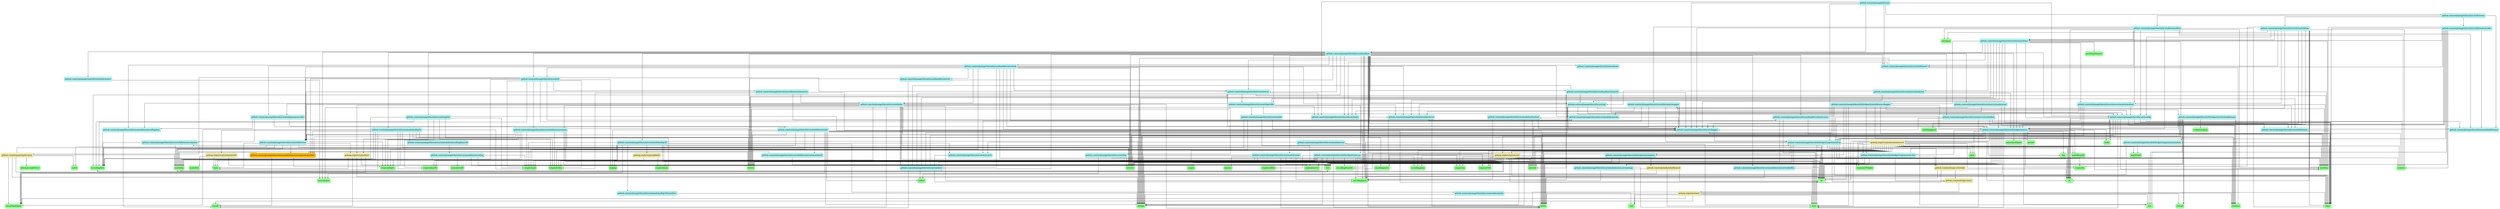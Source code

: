digraph godep {
splines=ortho
nodesep=0.4
ranksep=0.8
node [shape="box",style="rounded,filled"]
edge [arrowsize="0.5"]
"bufio" [label="bufio" color="palegreen" URL="https://godoc.org/bufio" target="_blank"];
"bytes" [label="bytes" color="palegreen" URL="https://godoc.org/bytes" target="_blank"];
"compress/gzip" [label="compress/gzip" color="palegreen" URL="https://godoc.org/compress/gzip" target="_blank"];
"context" [label="context" color="palegreen" URL="https://godoc.org/context" target="_blank"];
"crypto" [label="crypto" color="palegreen" URL="https://godoc.org/crypto" target="_blank"];
"crypto/ecdsa" [label="crypto/ecdsa" color="palegreen" URL="https://godoc.org/crypto/ecdsa" target="_blank"];
"crypto/elliptic" [label="crypto/elliptic" color="palegreen" URL="https://godoc.org/crypto/elliptic" target="_blank"];
"crypto/hmac" [label="crypto/hmac" color="palegreen" URL="https://godoc.org/crypto/hmac" target="_blank"];
"crypto/rand" [label="crypto/rand" color="palegreen" URL="https://godoc.org/crypto/rand" target="_blank"];
"crypto/rsa" [label="crypto/rsa" color="palegreen" URL="https://godoc.org/crypto/rsa" target="_blank"];
"crypto/sha256" [label="crypto/sha256" color="palegreen" URL="https://godoc.org/crypto/sha256" target="_blank"];
"crypto/sha512" [label="crypto/sha512" color="palegreen" URL="https://godoc.org/crypto/sha512" target="_blank"];
"crypto/subtle" [label="crypto/subtle" color="palegreen" URL="https://godoc.org/crypto/subtle" target="_blank"];
"crypto/tls" [label="crypto/tls" color="palegreen" URL="https://godoc.org/crypto/tls" target="_blank"];
"crypto/x509" [label="crypto/x509" color="palegreen" URL="https://godoc.org/crypto/x509" target="_blank"];
"crypto/x509/pkix" [label="crypto/x509/pkix" color="palegreen" URL="https://godoc.org/crypto/x509/pkix" target="_blank"];
"database/sql/driver" [label="database/sql/driver" color="palegreen" URL="https://godoc.org/database/sql/driver" target="_blank"];
"encoding/asn1" [label="encoding/asn1" color="palegreen" URL="https://godoc.org/encoding/asn1" target="_blank"];
"encoding/base64" [label="encoding/base64" color="palegreen" URL="https://godoc.org/encoding/base64" target="_blank"];
"encoding/binary" [label="encoding/binary" color="palegreen" URL="https://godoc.org/encoding/binary" target="_blank"];
"encoding/hex" [label="encoding/hex" color="palegreen" URL="https://godoc.org/encoding/hex" target="_blank"];
"encoding/json" [label="encoding/json" color="palegreen" URL="https://godoc.org/encoding/json" target="_blank"];
"encoding/pem" [label="encoding/pem" color="palegreen" URL="https://godoc.org/encoding/pem" target="_blank"];
"errors" [label="errors" color="palegreen" URL="https://godoc.org/errors" target="_blank"];
"fmt" [label="fmt" color="palegreen" URL="https://godoc.org/fmt" target="_blank"];
"github.com/mattn/go-colorable" [label="github.com/mattn/go-colorable" color="palegoldenrod" URL="https://godoc.org/github.com/mattn/go-colorable" target="_blank"];
"github.com/mattn/go-colorable" -> "bytes";
"github.com/mattn/go-colorable" -> "github.com/mattn/go-isatty";
"github.com/mattn/go-colorable" -> "io";
"github.com/mattn/go-colorable" -> "os";
"github.com/mattn/go-isatty" [label="github.com/mattn/go-isatty" color="palegoldenrod" URL="https://godoc.org/github.com/mattn/go-isatty" target="_blank"];
"github.com/mattn/go-isatty" -> "golang.org/x/sys/unix";
"github.com/shopspring/decimal" [label="github.com/shopspring/decimal" color="palegoldenrod" URL="https://godoc.org/github.com/shopspring/decimal" target="_blank"];
"github.com/shopspring/decimal" -> "database/sql/driver";
"github.com/shopspring/decimal" -> "encoding/binary";
"github.com/shopspring/decimal" -> "fmt";
"github.com/shopspring/decimal" -> "math";
"github.com/shopspring/decimal" -> "math/big";
"github.com/shopspring/decimal" -> "strconv";
"github.com/shopspring/decimal" -> "strings";
"github.com/valyala/bytebufferpool" [label="github.com/valyala/bytebufferpool" color="palegoldenrod" URL="https://godoc.org/github.com/valyala/bytebufferpool" target="_blank"];
"github.com/valyala/bytebufferpool" -> "io";
"github.com/valyala/bytebufferpool" -> "sort";
"github.com/valyala/bytebufferpool" -> "sync";
"github.com/valyala/bytebufferpool" -> "sync/atomic";
"github.com/zerjioang/etherniti" [label="github.com/zerjioang/etherniti" color="paleturquoise" URL="https://godoc.org/github.com/zerjioang/etherniti" target="_blank"];
"github.com/zerjioang/etherniti" -> "github.com/zerjioang/etherniti/core/config";
"github.com/zerjioang/etherniti" -> "github.com/zerjioang/etherniti/core/handlers";
"github.com/zerjioang/etherniti" -> "github.com/zerjioang/etherniti/core/listener";
"github.com/zerjioang/etherniti" -> "github.com/zerjioang/etherniti/core/logger";
"github.com/zerjioang/etherniti" -> "github.com/zerjioang/etherniti/core/util/banner";
"github.com/zerjioang/etherniti" -> "github.com/zerjioang/etherniti/shared/constants";
"github.com/zerjioang/etherniti" -> "github.com/zerjioang/etherniti/thirdparty/gommon/log";
"github.com/zerjioang/etherniti/core/api" [label="github.com/zerjioang/etherniti/core/api" color="paleturquoise" URL="https://godoc.org/github.com/zerjioang/etherniti/core/api" target="_blank"];
"github.com/zerjioang/etherniti/core/api" -> "github.com/zerjioang/etherniti/core/config";
"github.com/zerjioang/etherniti/core/api" -> "github.com/zerjioang/etherniti/core/logger";
"github.com/zerjioang/etherniti/core/api" -> "github.com/zerjioang/etherniti/core/modules/hashset";
"github.com/zerjioang/etherniti/core/api" -> "github.com/zerjioang/etherniti/core/trycatch";
"github.com/zerjioang/etherniti/core/api" -> "github.com/zerjioang/etherniti/core/util/str";
"github.com/zerjioang/etherniti/core/api" -> "github.com/zerjioang/etherniti/shared/protocol";
"github.com/zerjioang/etherniti/core/api" -> "github.com/zerjioang/etherniti/thirdparty/echo";
"github.com/zerjioang/etherniti/core/api" -> "net/http";
"github.com/zerjioang/etherniti/core/config" [label="github.com/zerjioang/etherniti/core/config" color="paleturquoise" URL="https://godoc.org/github.com/zerjioang/etherniti/core/config" target="_blank"];
"github.com/zerjioang/etherniti/core/config" -> "github.com/zerjioang/etherniti/core/eth/fastime";
"github.com/zerjioang/etherniti/core/config" -> "github.com/zerjioang/etherniti/core/logger";
"github.com/zerjioang/etherniti/core/config" -> "github.com/zerjioang/etherniti/core/util/str";
"github.com/zerjioang/etherniti/core/config" -> "github.com/zerjioang/etherniti/shared/def/listener";
"github.com/zerjioang/etherniti/core/config" -> "github.com/zerjioang/etherniti/thirdparty/gommon/log";
"github.com/zerjioang/etherniti/core/config" -> "net/http";
"github.com/zerjioang/etherniti/core/config" -> "net/http/pprof";
"github.com/zerjioang/etherniti/core/config" -> "os";
"github.com/zerjioang/etherniti/core/config" -> "runtime";
"github.com/zerjioang/etherniti/core/config" -> "strings";
"github.com/zerjioang/etherniti/core/config" -> "sync";
"github.com/zerjioang/etherniti/core/config" -> "time";
"github.com/zerjioang/etherniti/core/eth" [label="github.com/zerjioang/etherniti/core/eth" color="paleturquoise" URL="https://godoc.org/github.com/zerjioang/etherniti/core/eth" target="_blank"];
"github.com/zerjioang/etherniti/core/eth" -> "context";
"github.com/zerjioang/etherniti/core/eth" -> "crypto/ecdsa";
"github.com/zerjioang/etherniti/core/eth" -> "crypto/rand";
"github.com/zerjioang/etherniti/core/eth" -> "encoding/hex";
"github.com/zerjioang/etherniti/core/eth" -> "github.com/shopspring/decimal";
"github.com/zerjioang/etherniti/core/eth" -> "github.com/zerjioang/etherniti/core/eth/fixtures";
"github.com/zerjioang/etherniti/core/eth" -> "github.com/zerjioang/etherniti/core/eth/fixtures/crypto";
"github.com/zerjioang/etherniti/core/eth" -> "github.com/zerjioang/etherniti/core/eth/fixtures/crypto/secp256k1";
"github.com/zerjioang/etherniti/core/eth" -> "github.com/zerjioang/etherniti/core/keystore/memory";
"github.com/zerjioang/etherniti/core/eth" -> "github.com/zerjioang/etherniti/core/modules/cache";
"github.com/zerjioang/etherniti/core/eth" -> "github.com/zerjioang/etherniti/core/server";
"github.com/zerjioang/etherniti/core/eth" -> "math/big";
"github.com/zerjioang/etherniti/core/eth" -> "regexp";
"github.com/zerjioang/etherniti/core/eth/counter" [label="github.com/zerjioang/etherniti/core/eth/counter" color="paleturquoise" URL="https://godoc.org/github.com/zerjioang/etherniti/core/eth/counter" target="_blank"];
"github.com/zerjioang/etherniti/core/eth/counter" -> "sync/atomic";
"github.com/zerjioang/etherniti/core/eth/fastime" [label="github.com/zerjioang/etherniti/core/eth/fastime" color="paleturquoise" URL="https://godoc.org/github.com/zerjioang/etherniti/core/eth/fastime" target="_blank"];
"github.com/zerjioang/etherniti/core/eth/fastime" -> "time";
"github.com/zerjioang/etherniti/core/eth/fixtures" [label="github.com/zerjioang/etherniti/core/eth/fixtures" color="paleturquoise" URL="https://godoc.org/github.com/zerjioang/etherniti/core/eth/fixtures" target="_blank"];
"github.com/zerjioang/etherniti/core/eth/fixtures" -> "crypto/ecdsa";
"github.com/zerjioang/etherniti/core/eth/fixtures" -> "crypto/elliptic";
"github.com/zerjioang/etherniti/core/eth/fixtures" -> "encoding/hex";
"github.com/zerjioang/etherniti/core/eth/fixtures" -> "github.com/zerjioang/etherniti/core/eth/fixtures/crypto/secp256k1";
"github.com/zerjioang/etherniti/core/eth/fixtures" -> "golang.org/x/crypto/sha3";
"github.com/zerjioang/etherniti/core/eth/fixtures" -> "hash";
"github.com/zerjioang/etherniti/core/eth/fixtures" -> "math";
"github.com/zerjioang/etherniti/core/eth/fixtures" -> "math/big";
"github.com/zerjioang/etherniti/core/eth/fixtures" -> "strconv";
"github.com/zerjioang/etherniti/core/eth/fixtures/abi" [label="github.com/zerjioang/etherniti/core/eth/fixtures/abi" color="paleturquoise" URL="https://godoc.org/github.com/zerjioang/etherniti/core/eth/fixtures/abi" target="_blank"];
"github.com/zerjioang/etherniti/core/eth/fixtures/abi" -> "bytes";
"github.com/zerjioang/etherniti/core/eth/fixtures/abi" -> "encoding/binary";
"github.com/zerjioang/etherniti/core/eth/fixtures/abi" -> "encoding/json";
"github.com/zerjioang/etherniti/core/eth/fixtures/abi" -> "errors";
"github.com/zerjioang/etherniti/core/eth/fixtures/abi" -> "fmt";
"github.com/zerjioang/etherniti/core/eth/fixtures/abi" -> "github.com/zerjioang/etherniti/core/eth/fixtures";
"github.com/zerjioang/etherniti/core/eth/fixtures/abi" -> "github.com/zerjioang/etherniti/core/eth/fixtures/common";
"github.com/zerjioang/etherniti/core/eth/fixtures/abi" -> "github.com/zerjioang/etherniti/core/eth/fixtures/common/math";
"github.com/zerjioang/etherniti/core/eth/fixtures/abi" -> "io";
"github.com/zerjioang/etherniti/core/eth/fixtures/abi" -> "math/big";
"github.com/zerjioang/etherniti/core/eth/fixtures/abi" -> "reflect";
"github.com/zerjioang/etherniti/core/eth/fixtures/abi" -> "regexp";
"github.com/zerjioang/etherniti/core/eth/fixtures/abi" -> "strconv";
"github.com/zerjioang/etherniti/core/eth/fixtures/abi" -> "strings";
"github.com/zerjioang/etherniti/core/eth/fixtures/common" [label="github.com/zerjioang/etherniti/core/eth/fixtures/common" color="paleturquoise" URL="https://godoc.org/github.com/zerjioang/etherniti/core/eth/fixtures/common" target="_blank"];
"github.com/zerjioang/etherniti/core/eth/fixtures/common" -> "encoding/hex";
"github.com/zerjioang/etherniti/core/eth/fixtures/common" -> "math/big";
"github.com/zerjioang/etherniti/core/eth/fixtures/common/math" [label="github.com/zerjioang/etherniti/core/eth/fixtures/common/math" color="paleturquoise" URL="https://godoc.org/github.com/zerjioang/etherniti/core/eth/fixtures/common/math" target="_blank"];
"github.com/zerjioang/etherniti/core/eth/fixtures/common/math" -> "fmt";
"github.com/zerjioang/etherniti/core/eth/fixtures/common/math" -> "math/big";
"github.com/zerjioang/etherniti/core/eth/fixtures/crypto" [label="github.com/zerjioang/etherniti/core/eth/fixtures/crypto" color="paleturquoise" URL="https://godoc.org/github.com/zerjioang/etherniti/core/eth/fixtures/crypto" target="_blank"];
"github.com/zerjioang/etherniti/core/eth/fixtures/crypto" -> "crypto/ecdsa";
"github.com/zerjioang/etherniti/core/eth/fixtures/crypto" -> "crypto/elliptic";
"github.com/zerjioang/etherniti/core/eth/fixtures/crypto" -> "crypto/rand";
"github.com/zerjioang/etherniti/core/eth/fixtures/crypto" -> "encoding/hex";
"github.com/zerjioang/etherniti/core/eth/fixtures/crypto" -> "errors";
"github.com/zerjioang/etherniti/core/eth/fixtures/crypto" -> "fmt";
"github.com/zerjioang/etherniti/core/eth/fixtures/crypto" -> "github.com/zerjioang/etherniti/core/eth/fixtures";
"github.com/zerjioang/etherniti/core/eth/fixtures/crypto" -> "github.com/zerjioang/etherniti/core/eth/fixtures/crypto/secp256k1";
"github.com/zerjioang/etherniti/core/eth/fixtures/crypto" -> "golang.org/x/crypto/sha3";
"github.com/zerjioang/etherniti/core/eth/fixtures/crypto" -> "io";
"github.com/zerjioang/etherniti/core/eth/fixtures/crypto" -> "io/ioutil";
"github.com/zerjioang/etherniti/core/eth/fixtures/crypto" -> "math/big";
"github.com/zerjioang/etherniti/core/eth/fixtures/crypto" -> "os";
"github.com/zerjioang/etherniti/core/eth/fixtures/crypto/secp256k1" [label="github.com/zerjioang/etherniti/core/eth/fixtures/crypto/secp256k1" color="darkgoldenrod1" URL="https://godoc.org/github.com/zerjioang/etherniti/core/eth/fixtures/crypto/secp256k1" target="_blank"];
"github.com/zerjioang/etherniti/core/eth/fixtures/crypto/secp256k1" -> "crypto/elliptic";
"github.com/zerjioang/etherniti/core/eth/fixtures/crypto/secp256k1" -> "errors";
"github.com/zerjioang/etherniti/core/eth/fixtures/crypto/secp256k1" -> "math/big";
"github.com/zerjioang/etherniti/core/eth/fixtures/crypto/secp256k1" -> "unsafe";
"github.com/zerjioang/etherniti/core/eth/paramencoder" [label="github.com/zerjioang/etherniti/core/eth/paramencoder" color="paleturquoise" URL="https://godoc.org/github.com/zerjioang/etherniti/core/eth/paramencoder" target="_blank"];
"github.com/zerjioang/etherniti/core/eth/paramencoder" -> "github.com/zerjioang/etherniti/core/eth/fixtures/abi";
"github.com/zerjioang/etherniti/core/eth/paramencoder" -> "github.com/zerjioang/etherniti/core/eth/fixtures/common";
"github.com/zerjioang/etherniti/core/eth/paramencoder" -> "github.com/zerjioang/etherniti/core/logger";
"github.com/zerjioang/etherniti/core/eth/paramencoder" -> "github.com/zerjioang/etherniti/core/modules/encoding/hex";
"github.com/zerjioang/etherniti/core/eth/profile" [label="github.com/zerjioang/etherniti/core/eth/profile" color="paleturquoise" URL="https://godoc.org/github.com/zerjioang/etherniti/core/eth/profile" target="_blank"];
"github.com/zerjioang/etherniti/core/eth/profile" -> "errors";
"github.com/zerjioang/etherniti/core/eth/profile" -> "github.com/zerjioang/etherniti/core/config";
"github.com/zerjioang/etherniti/core/eth/profile" -> "github.com/zerjioang/etherniti/core/eth/fastime";
"github.com/zerjioang/etherniti/core/eth/profile" -> "github.com/zerjioang/etherniti/core/util/id";
"github.com/zerjioang/etherniti/core/eth/profile" -> "github.com/zerjioang/etherniti/core/util/ip";
"github.com/zerjioang/etherniti/core/eth/profile" -> "github.com/zerjioang/etherniti/shared/constants";
"github.com/zerjioang/etherniti/core/eth/profile" -> "github.com/zerjioang/etherniti/shared/protocol";
"github.com/zerjioang/etherniti/core/eth/profile" -> "github.com/zerjioang/etherniti/thirdparty/jwt-go";
"github.com/zerjioang/etherniti/core/eth/rpc" [label="github.com/zerjioang/etherniti/core/eth/rpc" color="paleturquoise" URL="https://godoc.org/github.com/zerjioang/etherniti/core/eth/rpc" target="_blank"];
"github.com/zerjioang/etherniti/core/eth/rpc" -> "bytes";
"github.com/zerjioang/etherniti/core/eth/rpc" -> "encoding/json";
"github.com/zerjioang/etherniti/core/eth/rpc" -> "errors";
"github.com/zerjioang/etherniti/core/eth/rpc" -> "fmt";
"github.com/zerjioang/etherniti/core/eth/rpc" -> "github.com/zerjioang/etherniti/core/eth/fixtures";
"github.com/zerjioang/etherniti/core/eth/rpc" -> "github.com/zerjioang/etherniti/core/eth/fixtures/crypto";
"github.com/zerjioang/etherniti/core/eth/rpc" -> "github.com/zerjioang/etherniti/core/eth/paramencoder";
"github.com/zerjioang/etherniti/core/eth/rpc" -> "github.com/zerjioang/etherniti/core/logger";
"github.com/zerjioang/etherniti/core/eth/rpc" -> "github.com/zerjioang/etherniti/core/modules/encoding/hex";
"github.com/zerjioang/etherniti/core/eth/rpc" -> "github.com/zerjioang/etherniti/core/util/str";
"github.com/zerjioang/etherniti/core/eth/rpc" -> "github.com/zerjioang/etherniti/thirdparty/gommon/log";
"github.com/zerjioang/etherniti/core/eth/rpc" -> "golang.org/x/crypto/sha3";
"github.com/zerjioang/etherniti/core/eth/rpc" -> "io/ioutil";
"github.com/zerjioang/etherniti/core/eth/rpc" -> "math/big";
"github.com/zerjioang/etherniti/core/eth/rpc" -> "net/http";
"github.com/zerjioang/etherniti/core/eth/rpc" -> "strconv";
"github.com/zerjioang/etherniti/core/eth/rpc" -> "strings";
"github.com/zerjioang/etherniti/core/eth/rpc" -> "unsafe";
"github.com/zerjioang/etherniti/core/handlers" [label="github.com/zerjioang/etherniti/core/handlers" color="paleturquoise" URL="https://godoc.org/github.com/zerjioang/etherniti/core/handlers" target="_blank"];
"github.com/zerjioang/etherniti/core/handlers" -> "bytes";
"github.com/zerjioang/etherniti/core/handlers" -> "crypto/sha512";
"github.com/zerjioang/etherniti/core/handlers" -> "encoding/base64";
"github.com/zerjioang/etherniti/core/handlers" -> "encoding/hex";
"github.com/zerjioang/etherniti/core/handlers" -> "errors";
"github.com/zerjioang/etherniti/core/handlers" -> "github.com/zerjioang/etherniti/core/api";
"github.com/zerjioang/etherniti/core/handlers" -> "github.com/zerjioang/etherniti/core/config";
"github.com/zerjioang/etherniti/core/handlers" -> "github.com/zerjioang/etherniti/core/eth";
"github.com/zerjioang/etherniti/core/handlers" -> "github.com/zerjioang/etherniti/core/eth/counter";
"github.com/zerjioang/etherniti/core/handlers" -> "github.com/zerjioang/etherniti/core/eth/fastime";
"github.com/zerjioang/etherniti/core/handlers" -> "github.com/zerjioang/etherniti/core/eth/profile";
"github.com/zerjioang/etherniti/core/handlers" -> "github.com/zerjioang/etherniti/core/handlers/clientcache";
"github.com/zerjioang/etherniti/core/handlers" -> "github.com/zerjioang/etherniti/core/handlers/errors";
"github.com/zerjioang/etherniti/core/handlers" -> "github.com/zerjioang/etherniti/core/handlers/network";
"github.com/zerjioang/etherniti/core/handlers" -> "github.com/zerjioang/etherniti/core/handlers/security";
"github.com/zerjioang/etherniti/core/handlers" -> "github.com/zerjioang/etherniti/core/integrity";
"github.com/zerjioang/etherniti/core/handlers" -> "github.com/zerjioang/etherniti/core/logger";
"github.com/zerjioang/etherniti/core/handlers" -> "github.com/zerjioang/etherniti/core/modules/bip32";
"github.com/zerjioang/etherniti/core/handlers" -> "github.com/zerjioang/etherniti/core/modules/bip39";
"github.com/zerjioang/etherniti/core/handlers" -> "github.com/zerjioang/etherniti/core/modules/cns";
"github.com/zerjioang/etherniti/core/handlers" -> "github.com/zerjioang/etherniti/core/modules/concurrentbuffer";
"github.com/zerjioang/etherniti/core/handlers" -> "github.com/zerjioang/etherniti/core/modules/solc";
"github.com/zerjioang/etherniti/core/handlers" -> "github.com/zerjioang/etherniti/core/server";
"github.com/zerjioang/etherniti/core/handlers" -> "github.com/zerjioang/etherniti/core/server/mods/disk";
"github.com/zerjioang/etherniti/core/handlers" -> "github.com/zerjioang/etherniti/core/server/mods/mem";
"github.com/zerjioang/etherniti/core/handlers" -> "github.com/zerjioang/etherniti/core/util/banner";
"github.com/zerjioang/etherniti/core/handlers" -> "github.com/zerjioang/etherniti/core/util/str";
"github.com/zerjioang/etherniti/core/handlers" -> "github.com/zerjioang/etherniti/shared/constants";
"github.com/zerjioang/etherniti/core/handlers" -> "github.com/zerjioang/etherniti/shared/protocol";
"github.com/zerjioang/etherniti/core/handlers" -> "github.com/zerjioang/etherniti/shared/solc";
"github.com/zerjioang/etherniti/core/handlers" -> "github.com/zerjioang/etherniti/thirdparty/echo";
"github.com/zerjioang/etherniti/core/handlers" -> "net/http";
"github.com/zerjioang/etherniti/core/handlers" -> "runtime";
"github.com/zerjioang/etherniti/core/handlers" -> "strconv";
"github.com/zerjioang/etherniti/core/handlers" -> "sync";
"github.com/zerjioang/etherniti/core/handlers" -> "sync/atomic";
"github.com/zerjioang/etherniti/core/handlers" -> "time";
"github.com/zerjioang/etherniti/core/handlers/clientcache" [label="github.com/zerjioang/etherniti/core/handlers/clientcache" color="paleturquoise" URL="https://godoc.org/github.com/zerjioang/etherniti/core/handlers/clientcache" target="_blank"];
"github.com/zerjioang/etherniti/core/handlers/clientcache" -> "github.com/zerjioang/etherniti/thirdparty/echo";
"github.com/zerjioang/etherniti/core/handlers/clientcache" -> "net/http";
"github.com/zerjioang/etherniti/core/handlers/clientcache" -> "strconv";
"github.com/zerjioang/etherniti/core/handlers/clientcache" -> "sync";
"github.com/zerjioang/etherniti/core/handlers/errors" [label="github.com/zerjioang/etherniti/core/handlers/errors" color="paleturquoise" URL="https://godoc.org/github.com/zerjioang/etherniti/core/handlers/errors" target="_blank"];
"github.com/zerjioang/etherniti/core/handlers/errors" -> "errors";
"github.com/zerjioang/etherniti/core/handlers/errors" -> "github.com/zerjioang/etherniti/core/util/str";
"github.com/zerjioang/etherniti/core/handlers/network" [label="github.com/zerjioang/etherniti/core/handlers/network" color="paleturquoise" URL="https://godoc.org/github.com/zerjioang/etherniti/core/handlers/network" target="_blank"];
"github.com/zerjioang/etherniti/core/handlers/network" -> "github.com/zerjioang/etherniti/core/api";
"github.com/zerjioang/etherniti/core/handlers/network" -> "github.com/zerjioang/etherniti/core/eth";
"github.com/zerjioang/etherniti/core/handlers/network" -> "github.com/zerjioang/etherniti/core/eth/fixtures";
"github.com/zerjioang/etherniti/core/handlers/network" -> "github.com/zerjioang/etherniti/core/eth/paramencoder";
"github.com/zerjioang/etherniti/core/handlers/network" -> "github.com/zerjioang/etherniti/core/eth/rpc";
"github.com/zerjioang/etherniti/core/handlers/network" -> "github.com/zerjioang/etherniti/core/handlers/clientcache";
"github.com/zerjioang/etherniti/core/handlers/network" -> "github.com/zerjioang/etherniti/core/handlers/errors";
"github.com/zerjioang/etherniti/core/handlers/network" -> "github.com/zerjioang/etherniti/core/logger";
"github.com/zerjioang/etherniti/core/handlers/network" -> "github.com/zerjioang/etherniti/core/modules/cache";
"github.com/zerjioang/etherniti/core/handlers/network" -> "github.com/zerjioang/etherniti/core/modules/encoding/hex";
"github.com/zerjioang/etherniti/core/handlers/network" -> "github.com/zerjioang/etherniti/core/server";
"github.com/zerjioang/etherniti/core/handlers/network" -> "github.com/zerjioang/etherniti/core/util/str";
"github.com/zerjioang/etherniti/core/handlers/network" -> "github.com/zerjioang/etherniti/shared/protocol";
"github.com/zerjioang/etherniti/core/handlers/network" -> "github.com/zerjioang/etherniti/thirdparty/echo";
"github.com/zerjioang/etherniti/core/handlers/network" -> "math/big";
"github.com/zerjioang/etherniti/core/handlers/network" -> "net/http";
"github.com/zerjioang/etherniti/core/handlers/network" -> "strconv";
"github.com/zerjioang/etherniti/core/handlers/network" -> "strings";
"github.com/zerjioang/etherniti/core/handlers/security" [label="github.com/zerjioang/etherniti/core/handlers/security" color="paleturquoise" URL="https://godoc.org/github.com/zerjioang/etherniti/core/handlers/security" target="_blank"];
"github.com/zerjioang/etherniti/core/handlers/security" -> "encoding/json";
"github.com/zerjioang/etherniti/core/handlers/security" -> "github.com/zerjioang/etherniti/core/api";
"github.com/zerjioang/etherniti/core/handlers/security" -> "github.com/zerjioang/etherniti/core/config";
"github.com/zerjioang/etherniti/core/handlers/security" -> "github.com/zerjioang/etherniti/core/logger";
"github.com/zerjioang/etherniti/core/handlers/security" -> "github.com/zerjioang/etherniti/core/util/str";
"github.com/zerjioang/etherniti/core/handlers/security" -> "io/ioutil";
"github.com/zerjioang/etherniti/core/integrity" [label="github.com/zerjioang/etherniti/core/integrity" color="paleturquoise" URL="https://godoc.org/github.com/zerjioang/etherniti/core/integrity" target="_blank"];
"github.com/zerjioang/etherniti/core/integrity" -> "crypto/ecdsa";
"github.com/zerjioang/etherniti/core/integrity" -> "crypto/elliptic";
"github.com/zerjioang/etherniti/core/integrity" -> "crypto/rand";
"github.com/zerjioang/etherniti/core/integrity" -> "crypto/sha256";
"github.com/zerjioang/etherniti/core/integrity" -> "encoding/asn1";
"github.com/zerjioang/etherniti/core/integrity" -> "encoding/hex";
"github.com/zerjioang/etherniti/core/integrity" -> "github.com/zerjioang/etherniti/core/logger";
"github.com/zerjioang/etherniti/core/integrity" -> "math/big";
"github.com/zerjioang/etherniti/core/keystore/memory" [label="github.com/zerjioang/etherniti/core/keystore/memory" color="paleturquoise" URL="https://godoc.org/github.com/zerjioang/etherniti/core/keystore/memory" target="_blank"];
"github.com/zerjioang/etherniti/core/keystore/memory" -> "crypto/ecdsa";
"github.com/zerjioang/etherniti/core/keystore/memory" -> "github.com/zerjioang/etherniti/core/eth/fixtures";
"github.com/zerjioang/etherniti/core/keystore/memory" -> "github.com/zerjioang/etherniti/core/eth/rpc";
"github.com/zerjioang/etherniti/core/keystore/memory" -> "github.com/zerjioang/etherniti/core/logger";
"github.com/zerjioang/etherniti/core/keystore/memory" -> "github.com/zerjioang/etherniti/core/modules/cache";
"github.com/zerjioang/etherniti/core/listener" [label="github.com/zerjioang/etherniti/core/listener" color="paleturquoise" URL="https://godoc.org/github.com/zerjioang/etherniti/core/listener" target="_blank"];
"github.com/zerjioang/etherniti/core/listener" -> "github.com/zerjioang/etherniti/core/listener/http";
"github.com/zerjioang/etherniti/core/listener" -> "github.com/zerjioang/etherniti/core/listener/https";
"github.com/zerjioang/etherniti/core/listener" -> "github.com/zerjioang/etherniti/core/listener/socket";
"github.com/zerjioang/etherniti/core/listener" -> "github.com/zerjioang/etherniti/shared/def/listener";
"github.com/zerjioang/etherniti/core/listener/base" [label="github.com/zerjioang/etherniti/core/listener/base" color="paleturquoise" URL="https://godoc.org/github.com/zerjioang/etherniti/core/listener/base" target="_blank"];
"github.com/zerjioang/etherniti/core/listener/base" -> "errors";
"github.com/zerjioang/etherniti/core/listener/base" -> "github.com/zerjioang/etherniti/core/api";
"github.com/zerjioang/etherniti/core/listener/base" -> "github.com/zerjioang/etherniti/core/config";
"github.com/zerjioang/etherniti/core/listener/base" -> "github.com/zerjioang/etherniti/core/handlers";
"github.com/zerjioang/etherniti/core/listener/base" -> "github.com/zerjioang/etherniti/core/logger";
"github.com/zerjioang/etherniti/core/listener/base" -> "github.com/zerjioang/etherniti/core/server";
"github.com/zerjioang/etherniti/core/listener/base" -> "github.com/zerjioang/etherniti/core/server/mods/ratelimit";
"github.com/zerjioang/etherniti/core/listener/base" -> "github.com/zerjioang/etherniti/core/server/mods/tor";
"github.com/zerjioang/etherniti/core/listener/base" -> "github.com/zerjioang/etherniti/core/util/str";
"github.com/zerjioang/etherniti/core/listener/base" -> "github.com/zerjioang/etherniti/shared/constants";
"github.com/zerjioang/etherniti/core/listener/base" -> "github.com/zerjioang/etherniti/thirdparty/echo";
"github.com/zerjioang/etherniti/core/listener/base" -> "github.com/zerjioang/etherniti/thirdparty/echo/middleware";
"github.com/zerjioang/etherniti/core/listener/base" -> "github.com/zerjioang/etherniti/thirdparty/middleware/logger";
"github.com/zerjioang/etherniti/core/listener/base" -> "net/http";
"github.com/zerjioang/etherniti/core/listener/base" -> "net/http/httptest";
"github.com/zerjioang/etherniti/core/listener/base" -> "strings";
"github.com/zerjioang/etherniti/core/listener/http" [label="github.com/zerjioang/etherniti/core/listener/http" color="paleturquoise" URL="https://godoc.org/github.com/zerjioang/etherniti/core/listener/http" target="_blank"];
"github.com/zerjioang/etherniti/core/listener/http" -> "context";
"github.com/zerjioang/etherniti/core/listener/http" -> "github.com/zerjioang/etherniti/core/config";
"github.com/zerjioang/etherniti/core/listener/http" -> "github.com/zerjioang/etherniti/core/listener/base";
"github.com/zerjioang/etherniti/core/listener/http" -> "github.com/zerjioang/etherniti/core/listener/swagger";
"github.com/zerjioang/etherniti/core/listener/http" -> "github.com/zerjioang/etherniti/core/logger";
"github.com/zerjioang/etherniti/core/listener/http" -> "github.com/zerjioang/etherniti/core/server/mods/ratelimit";
"github.com/zerjioang/etherniti/core/listener/http" -> "github.com/zerjioang/etherniti/core/util/banner";
"github.com/zerjioang/etherniti/core/listener/http" -> "github.com/zerjioang/etherniti/shared/def/listener";
"github.com/zerjioang/etherniti/core/listener/http" -> "github.com/zerjioang/etherniti/thirdparty/echo";
"github.com/zerjioang/etherniti/core/listener/http" -> "net/http";
"github.com/zerjioang/etherniti/core/listener/http" -> "os";
"github.com/zerjioang/etherniti/core/listener/http" -> "os/signal";
"github.com/zerjioang/etherniti/core/listener/http" -> "time";
"github.com/zerjioang/etherniti/core/listener/https" [label="github.com/zerjioang/etherniti/core/listener/https" color="paleturquoise" URL="https://godoc.org/github.com/zerjioang/etherniti/core/listener/https" target="_blank"];
"github.com/zerjioang/etherniti/core/listener/https" -> "context";
"github.com/zerjioang/etherniti/core/listener/https" -> "crypto/tls";
"github.com/zerjioang/etherniti/core/listener/https" -> "github.com/zerjioang/etherniti/core/config";
"github.com/zerjioang/etherniti/core/listener/https" -> "github.com/zerjioang/etherniti/core/listener/base";
"github.com/zerjioang/etherniti/core/listener/https" -> "github.com/zerjioang/etherniti/core/listener/swagger";
"github.com/zerjioang/etherniti/core/listener/https" -> "github.com/zerjioang/etherniti/core/logger";
"github.com/zerjioang/etherniti/core/listener/https" -> "github.com/zerjioang/etherniti/core/server/mods/ratelimit";
"github.com/zerjioang/etherniti/core/listener/https" -> "github.com/zerjioang/etherniti/core/util/banner";
"github.com/zerjioang/etherniti/core/listener/https" -> "github.com/zerjioang/etherniti/shared/def/listener";
"github.com/zerjioang/etherniti/core/listener/https" -> "github.com/zerjioang/etherniti/thirdparty/echo";
"github.com/zerjioang/etherniti/core/listener/https" -> "github.com/zerjioang/etherniti/thirdparty/gommon/log";
"github.com/zerjioang/etherniti/core/listener/https" -> "net/http";
"github.com/zerjioang/etherniti/core/listener/https" -> "os";
"github.com/zerjioang/etherniti/core/listener/https" -> "os/signal";
"github.com/zerjioang/etherniti/core/listener/https" -> "time";
"github.com/zerjioang/etherniti/core/listener/socket" [label="github.com/zerjioang/etherniti/core/listener/socket" color="paleturquoise" URL="https://godoc.org/github.com/zerjioang/etherniti/core/listener/socket" target="_blank"];
"github.com/zerjioang/etherniti/core/listener/socket" -> "context";
"github.com/zerjioang/etherniti/core/listener/socket" -> "github.com/zerjioang/etherniti/core/listener/base";
"github.com/zerjioang/etherniti/core/listener/socket" -> "github.com/zerjioang/etherniti/core/logger";
"github.com/zerjioang/etherniti/core/listener/socket" -> "github.com/zerjioang/etherniti/core/util/banner";
"github.com/zerjioang/etherniti/core/listener/socket" -> "github.com/zerjioang/etherniti/shared/def/listener";
"github.com/zerjioang/etherniti/core/listener/socket" -> "github.com/zerjioang/etherniti/thirdparty/echo";
"github.com/zerjioang/etherniti/core/listener/socket" -> "github.com/zerjioang/etherniti/thirdparty/gommon/log";
"github.com/zerjioang/etherniti/core/listener/socket" -> "io";
"github.com/zerjioang/etherniti/core/listener/socket" -> "net";
"github.com/zerjioang/etherniti/core/listener/socket" -> "net/http";
"github.com/zerjioang/etherniti/core/listener/socket" -> "syscall";
"github.com/zerjioang/etherniti/core/listener/socket" -> "time";
"github.com/zerjioang/etherniti/core/listener/swagger" [label="github.com/zerjioang/etherniti/core/listener/swagger" color="paleturquoise" URL="https://godoc.org/github.com/zerjioang/etherniti/core/listener/swagger" target="_blank"];
"github.com/zerjioang/etherniti/core/listener/swagger" -> "github.com/zerjioang/etherniti/core/config";
"github.com/zerjioang/etherniti/core/listener/swagger" -> "github.com/zerjioang/etherniti/core/logger";
"github.com/zerjioang/etherniti/core/listener/swagger" -> "github.com/zerjioang/etherniti/shared/constants";
"github.com/zerjioang/etherniti/core/listener/swagger" -> "github.com/zerjioang/etherniti/thirdparty/gommon/log";
"github.com/zerjioang/etherniti/core/listener/swagger" -> "io/ioutil";
"github.com/zerjioang/etherniti/core/listener/swagger" -> "os";
"github.com/zerjioang/etherniti/core/listener/swagger" -> "strings";
"github.com/zerjioang/etherniti/core/logger" [label="github.com/zerjioang/etherniti/core/logger" color="paleturquoise" URL="https://godoc.org/github.com/zerjioang/etherniti/core/logger" target="_blank"];
"github.com/zerjioang/etherniti/core/logger" -> "github.com/zerjioang/etherniti/thirdparty/gommon/log";
"github.com/zerjioang/etherniti/core/modules/bip32" [label="github.com/zerjioang/etherniti/core/modules/bip32" color="paleturquoise" URL="https://godoc.org/github.com/zerjioang/etherniti/core/modules/bip32" target="_blank"];
"github.com/zerjioang/etherniti/core/modules/bip32" -> "bytes";
"github.com/zerjioang/etherniti/core/modules/bip32" -> "crypto/hmac";
"github.com/zerjioang/etherniti/core/modules/bip32" -> "crypto/rand";
"github.com/zerjioang/etherniti/core/modules/bip32" -> "crypto/sha256";
"github.com/zerjioang/etherniti/core/modules/bip32" -> "crypto/sha512";
"github.com/zerjioang/etherniti/core/modules/bip32" -> "encoding/binary";
"github.com/zerjioang/etherniti/core/modules/bip32" -> "encoding/hex";
"github.com/zerjioang/etherniti/core/modules/bip32" -> "errors";
"github.com/zerjioang/etherniti/core/modules/bip32" -> "github.com/zerjioang/etherniti/core/eth/fixtures/crypto/secp256k1";
"github.com/zerjioang/etherniti/core/modules/bip32" -> "github.com/zerjioang/etherniti/core/modules/encoding/base58";
"github.com/zerjioang/etherniti/core/modules/bip32" -> "golang.org/x/crypto/ripemd160";
"github.com/zerjioang/etherniti/core/modules/bip32" -> "hash";
"github.com/zerjioang/etherniti/core/modules/bip32" -> "io";
"github.com/zerjioang/etherniti/core/modules/bip32" -> "math/big";
"github.com/zerjioang/etherniti/core/modules/bip39" [label="github.com/zerjioang/etherniti/core/modules/bip39" color="paleturquoise" URL="https://godoc.org/github.com/zerjioang/etherniti/core/modules/bip39" target="_blank"];
"github.com/zerjioang/etherniti/core/modules/bip39" -> "crypto/rand";
"github.com/zerjioang/etherniti/core/modules/bip39" -> "crypto/sha256";
"github.com/zerjioang/etherniti/core/modules/bip39" -> "crypto/sha512";
"github.com/zerjioang/etherniti/core/modules/bip39" -> "encoding/binary";
"github.com/zerjioang/etherniti/core/modules/bip39" -> "github.com/zerjioang/etherniti/core/modules/bip39/wordlists";
"github.com/zerjioang/etherniti/core/modules/bip39" -> "github.com/zerjioang/etherniti/core/modules/radix";
"github.com/zerjioang/etherniti/core/modules/bip39" -> "github.com/zerjioang/etherniti/core/trycatch";
"github.com/zerjioang/etherniti/core/modules/bip39" -> "golang.org/x/crypto/pbkdf2";
"github.com/zerjioang/etherniti/core/modules/bip39" -> "hash";
"github.com/zerjioang/etherniti/core/modules/bip39" -> "io";
"github.com/zerjioang/etherniti/core/modules/bip39" -> "math/big";
"github.com/zerjioang/etherniti/core/modules/bip39" -> "strings";
"github.com/zerjioang/etherniti/core/modules/bip39" -> "sync";
"github.com/zerjioang/etherniti/core/modules/bip39/wordlists" [label="github.com/zerjioang/etherniti/core/modules/bip39/wordlists" color="paleturquoise" URL="https://godoc.org/github.com/zerjioang/etherniti/core/modules/bip39/wordlists" target="_blank"];
"github.com/zerjioang/etherniti/core/modules/bip39/wordlists" -> "strings";
"github.com/zerjioang/etherniti/core/modules/cache" [label="github.com/zerjioang/etherniti/core/modules/cache" color="paleturquoise" URL="https://godoc.org/github.com/zerjioang/etherniti/core/modules/cache" target="_blank"];
"github.com/zerjioang/etherniti/core/modules/cache" -> "github.com/zerjioang/etherniti/core/logger";
"github.com/zerjioang/etherniti/core/modules/cns" [label="github.com/zerjioang/etherniti/core/modules/cns" color="paleturquoise" URL="https://godoc.org/github.com/zerjioang/etherniti/core/modules/cns" target="_blank"];
"github.com/zerjioang/etherniti/core/modules/cns" -> "github.com/zerjioang/etherniti/core/trycatch";
"github.com/zerjioang/etherniti/core/modules/cns" -> "sync";
"github.com/zerjioang/etherniti/core/modules/concurrentbuffer" [label="github.com/zerjioang/etherniti/core/modules/concurrentbuffer" color="paleturquoise" URL="https://godoc.org/github.com/zerjioang/etherniti/core/modules/concurrentbuffer" target="_blank"];
"github.com/zerjioang/etherniti/core/modules/concurrentbuffer" -> "bytes";
"github.com/zerjioang/etherniti/core/modules/concurrentbuffer" -> "io";
"github.com/zerjioang/etherniti/core/modules/concurrentbuffer" -> "sync";
"github.com/zerjioang/etherniti/core/modules/concurrentmap" [label="github.com/zerjioang/etherniti/core/modules/concurrentmap" color="paleturquoise" URL="https://godoc.org/github.com/zerjioang/etherniti/core/modules/concurrentmap" target="_blank"];
"github.com/zerjioang/etherniti/core/modules/concurrentmap" -> "encoding/json";
"github.com/zerjioang/etherniti/core/modules/concurrentmap" -> "sync";
"github.com/zerjioang/etherniti/core/modules/encoding" [label="github.com/zerjioang/etherniti/core/modules/encoding" color="paleturquoise" URL="https://godoc.org/github.com/zerjioang/etherniti/core/modules/encoding" target="_blank"];
"github.com/zerjioang/etherniti/core/modules/encoding" -> "crypto/rand";
"github.com/zerjioang/etherniti/core/modules/encoding" -> "errors";
"github.com/zerjioang/etherniti/core/modules/encoding" -> "math/big";
"github.com/zerjioang/etherniti/core/modules/encoding" -> "strconv";
"github.com/zerjioang/etherniti/core/modules/encoding" -> "unicode/utf8";
"github.com/zerjioang/etherniti/core/modules/encoding/base58" [label="github.com/zerjioang/etherniti/core/modules/encoding/base58" color="paleturquoise" URL="https://godoc.org/github.com/zerjioang/etherniti/core/modules/encoding/base58" target="_blank"];
"github.com/zerjioang/etherniti/core/modules/encoding/base58" -> "github.com/zerjioang/etherniti/core/modules/encoding";
"github.com/zerjioang/etherniti/core/modules/encoding/hex" [label="github.com/zerjioang/etherniti/core/modules/encoding/hex" color="paleturquoise" URL="https://godoc.org/github.com/zerjioang/etherniti/core/modules/encoding/hex" target="_blank"];
"github.com/zerjioang/etherniti/core/modules/encoding/hex" -> "encoding/hex";
"github.com/zerjioang/etherniti/core/modules/encoding/hex" -> "unsafe";
"github.com/zerjioang/etherniti/core/modules/hashset" [label="github.com/zerjioang/etherniti/core/modules/hashset" color="paleturquoise" URL="https://godoc.org/github.com/zerjioang/etherniti/core/modules/hashset" target="_blank"];
"github.com/zerjioang/etherniti/core/modules/hashset" -> "encoding/json";
"github.com/zerjioang/etherniti/core/modules/hashset" -> "github.com/zerjioang/etherniti/core/logger";
"github.com/zerjioang/etherniti/core/modules/hashset" -> "io/ioutil";
"github.com/zerjioang/etherniti/core/modules/hashset" -> "strings";
"github.com/zerjioang/etherniti/core/modules/radix" [label="github.com/zerjioang/etherniti/core/modules/radix" color="paleturquoise" URL="https://godoc.org/github.com/zerjioang/etherniti/core/modules/radix" target="_blank"];
"github.com/zerjioang/etherniti/core/modules/radix" -> "sort";
"github.com/zerjioang/etherniti/core/modules/radix" -> "strings";
"github.com/zerjioang/etherniti/core/modules/solc" [label="github.com/zerjioang/etherniti/core/modules/solc" color="paleturquoise" URL="https://godoc.org/github.com/zerjioang/etherniti/core/modules/solc" target="_blank"];
"github.com/zerjioang/etherniti/core/modules/solc" -> "bytes";
"github.com/zerjioang/etherniti/core/modules/solc" -> "encoding/json";
"github.com/zerjioang/etherniti/core/modules/solc" -> "errors";
"github.com/zerjioang/etherniti/core/modules/solc" -> "fmt";
"github.com/zerjioang/etherniti/core/modules/solc" -> "io/ioutil";
"github.com/zerjioang/etherniti/core/modules/solc" -> "os/exec";
"github.com/zerjioang/etherniti/core/modules/solc" -> "regexp";
"github.com/zerjioang/etherniti/core/modules/solc" -> "strconv";
"github.com/zerjioang/etherniti/core/modules/solc" -> "strings";
"github.com/zerjioang/etherniti/core/server" [label="github.com/zerjioang/etherniti/core/server" color="paleturquoise" URL="https://godoc.org/github.com/zerjioang/etherniti/core/server" target="_blank"];
"github.com/zerjioang/etherniti/core/server" -> "errors";
"github.com/zerjioang/etherniti/core/server" -> "github.com/zerjioang/etherniti/core/eth/profile";
"github.com/zerjioang/etherniti/core/server" -> "github.com/zerjioang/etherniti/core/eth/rpc";
"github.com/zerjioang/etherniti/core/server" -> "github.com/zerjioang/etherniti/core/util/str";
"github.com/zerjioang/etherniti/core/server" -> "github.com/zerjioang/etherniti/shared/constants";
"github.com/zerjioang/etherniti/core/server" -> "github.com/zerjioang/etherniti/thirdparty/echo";
"github.com/zerjioang/etherniti/core/server" -> "net/http";
"github.com/zerjioang/etherniti/core/server/mods/disk" [label="github.com/zerjioang/etherniti/core/server/mods/disk" color="paleturquoise" URL="https://godoc.org/github.com/zerjioang/etherniti/core/server/mods/disk" target="_blank"];
"github.com/zerjioang/etherniti/core/server/mods/disk" -> "github.com/zerjioang/etherniti/core/logger";
"github.com/zerjioang/etherniti/core/server/mods/disk" -> "github.com/zerjioang/etherniti/thirdparty/gommon/log";
"github.com/zerjioang/etherniti/core/server/mods/disk" -> "sync";
"github.com/zerjioang/etherniti/core/server/mods/disk" -> "syscall";
"github.com/zerjioang/etherniti/core/server/mods/disk" -> "time";
"github.com/zerjioang/etherniti/core/server/mods/mem" [label="github.com/zerjioang/etherniti/core/server/mods/mem" color="paleturquoise" URL="https://godoc.org/github.com/zerjioang/etherniti/core/server/mods/mem" target="_blank"];
"github.com/zerjioang/etherniti/core/server/mods/mem" -> "github.com/zerjioang/etherniti/shared/protocol";
"github.com/zerjioang/etherniti/core/server/mods/mem" -> "runtime";
"github.com/zerjioang/etherniti/core/server/mods/mem" -> "sync/atomic";
"github.com/zerjioang/etherniti/core/server/mods/mem" -> "time";
"github.com/zerjioang/etherniti/core/server/mods/ratelimit" [label="github.com/zerjioang/etherniti/core/server/mods/ratelimit" color="paleturquoise" URL="https://godoc.org/github.com/zerjioang/etherniti/core/server/mods/ratelimit" target="_blank"];
"github.com/zerjioang/etherniti/core/server/mods/ratelimit" -> "github.com/zerjioang/etherniti/core/config";
"github.com/zerjioang/etherniti/core/server/mods/ratelimit" -> "github.com/zerjioang/etherniti/core/eth/fastime";
"github.com/zerjioang/etherniti/core/server/mods/ratelimit" -> "github.com/zerjioang/etherniti/core/modules/cache";
"github.com/zerjioang/etherniti/core/server/mods/ratelimit" -> "github.com/zerjioang/etherniti/shared/protocol";
"github.com/zerjioang/etherniti/core/server/mods/ratelimit" -> "github.com/zerjioang/etherniti/thirdparty/echo";
"github.com/zerjioang/etherniti/core/server/mods/ratelimit" -> "net/http";
"github.com/zerjioang/etherniti/core/server/mods/ratelimit" -> "strconv";
"github.com/zerjioang/etherniti/core/server/mods/tor" [label="github.com/zerjioang/etherniti/core/server/mods/tor" color="paleturquoise" URL="https://godoc.org/github.com/zerjioang/etherniti/core/server/mods/tor" target="_blank"];
"github.com/zerjioang/etherniti/core/server/mods/tor" -> "github.com/zerjioang/etherniti/core/api";
"github.com/zerjioang/etherniti/core/server/mods/tor" -> "github.com/zerjioang/etherniti/shared/protocol";
"github.com/zerjioang/etherniti/core/server/mods/tor" -> "github.com/zerjioang/etherniti/thirdparty/echo";
"github.com/zerjioang/etherniti/core/server/mods/tor" -> "net/http";
"github.com/zerjioang/etherniti/core/trycatch" [label="github.com/zerjioang/etherniti/core/trycatch" color="paleturquoise" URL="https://godoc.org/github.com/zerjioang/etherniti/core/trycatch" target="_blank"];
"github.com/zerjioang/etherniti/core/trycatch" -> "github.com/zerjioang/etherniti/core/util/str";
"github.com/zerjioang/etherniti/core/util/banner" [label="github.com/zerjioang/etherniti/core/util/banner" color="paleturquoise" URL="https://godoc.org/github.com/zerjioang/etherniti/core/util/banner" target="_blank"];
"github.com/zerjioang/etherniti/core/util/banner" -> "github.com/zerjioang/etherniti/shared/constants";
"github.com/zerjioang/etherniti/core/util/banner" -> "runtime";
"github.com/zerjioang/etherniti/core/util/banner" -> "strings";
"github.com/zerjioang/etherniti/core/util/id" [label="github.com/zerjioang/etherniti/core/util/id" color="paleturquoise" URL="https://godoc.org/github.com/zerjioang/etherniti/core/util/id" target="_blank"];
"github.com/zerjioang/etherniti/core/util/id" -> "crypto/rand";
"github.com/zerjioang/etherniti/core/util/id" -> "encoding/hex";
"github.com/zerjioang/etherniti/core/util/id" -> "github.com/zerjioang/etherniti/core/logger";
"github.com/zerjioang/etherniti/core/util/id" -> "io";
"github.com/zerjioang/etherniti/core/util/ip" [label="github.com/zerjioang/etherniti/core/util/ip" color="paleturquoise" URL="https://godoc.org/github.com/zerjioang/etherniti/core/util/ip" target="_blank"];
"github.com/zerjioang/etherniti/core/util/ip" -> "encoding/binary";
"github.com/zerjioang/etherniti/core/util/ip" -> "net";
"github.com/zerjioang/etherniti/core/util/ip" -> "strconv";
"github.com/zerjioang/etherniti/core/util/str" [label="github.com/zerjioang/etherniti/core/util/str" color="paleturquoise" URL="https://godoc.org/github.com/zerjioang/etherniti/core/util/str" target="_blank"];
"github.com/zerjioang/etherniti/core/util/str" -> "encoding/json";
"github.com/zerjioang/etherniti/core/util/str" -> "reflect";
"github.com/zerjioang/etherniti/core/util/str" -> "unsafe";
"github.com/zerjioang/etherniti/shared/constants" [label="github.com/zerjioang/etherniti/shared/constants" color="paleturquoise" URL="https://godoc.org/github.com/zerjioang/etherniti/shared/constants" target="_blank"];
"github.com/zerjioang/etherniti/shared/def/listener" [label="github.com/zerjioang/etherniti/shared/def/listener" color="paleturquoise" URL="https://godoc.org/github.com/zerjioang/etherniti/shared/def/listener" target="_blank"];
"github.com/zerjioang/etherniti/shared/protocol" [label="github.com/zerjioang/etherniti/shared/protocol" color="paleturquoise" URL="https://godoc.org/github.com/zerjioang/etherniti/shared/protocol" target="_blank"];
"github.com/zerjioang/etherniti/shared/protocol" -> "bytes";
"github.com/zerjioang/etherniti/shared/protocol" -> "strconv";
"github.com/zerjioang/etherniti/shared/solc" [label="github.com/zerjioang/etherniti/shared/solc" color="paleturquoise" URL="https://godoc.org/github.com/zerjioang/etherniti/shared/solc" target="_blank"];
"github.com/zerjioang/etherniti/thirdparty/echo" [label="github.com/zerjioang/etherniti/thirdparty/echo" color="paleturquoise" URL="https://godoc.org/github.com/zerjioang/etherniti/thirdparty/echo" target="_blank"];
"github.com/zerjioang/etherniti/thirdparty/echo" -> "bufio";
"github.com/zerjioang/etherniti/thirdparty/echo" -> "bytes";
"github.com/zerjioang/etherniti/thirdparty/echo" -> "context";
"github.com/zerjioang/etherniti/thirdparty/echo" -> "crypto/tls";
"github.com/zerjioang/etherniti/thirdparty/echo" -> "encoding/json";
"github.com/zerjioang/etherniti/thirdparty/echo" -> "errors";
"github.com/zerjioang/etherniti/thirdparty/echo" -> "fmt";
"github.com/zerjioang/etherniti/thirdparty/echo" -> "github.com/zerjioang/etherniti/core/modules/concurrentmap";
"github.com/zerjioang/etherniti/thirdparty/echo" -> "github.com/zerjioang/etherniti/thirdparty/gommon/color";
"github.com/zerjioang/etherniti/thirdparty/echo" -> "github.com/zerjioang/etherniti/thirdparty/gommon/log";
"github.com/zerjioang/etherniti/thirdparty/echo" -> "golang.org/x/crypto/acme";
"github.com/zerjioang/etherniti/thirdparty/echo" -> "golang.org/x/crypto/acme/autocert";
"github.com/zerjioang/etherniti/thirdparty/echo" -> "io";
"github.com/zerjioang/etherniti/thirdparty/echo" -> "io/ioutil";
"github.com/zerjioang/etherniti/thirdparty/echo" -> "log";
"github.com/zerjioang/etherniti/thirdparty/echo" -> "mime/multipart";
"github.com/zerjioang/etherniti/thirdparty/echo" -> "net";
"github.com/zerjioang/etherniti/thirdparty/echo" -> "net/http";
"github.com/zerjioang/etherniti/thirdparty/echo" -> "net/url";
"github.com/zerjioang/etherniti/thirdparty/echo" -> "os";
"github.com/zerjioang/etherniti/thirdparty/echo" -> "path";
"github.com/zerjioang/etherniti/thirdparty/echo" -> "path/filepath";
"github.com/zerjioang/etherniti/thirdparty/echo" -> "reflect";
"github.com/zerjioang/etherniti/thirdparty/echo" -> "runtime";
"github.com/zerjioang/etherniti/thirdparty/echo" -> "strconv";
"github.com/zerjioang/etherniti/thirdparty/echo" -> "strings";
"github.com/zerjioang/etherniti/thirdparty/echo" -> "sync";
"github.com/zerjioang/etherniti/thirdparty/echo" -> "time";
"github.com/zerjioang/etherniti/thirdparty/echo/middleware" [label="github.com/zerjioang/etherniti/thirdparty/echo/middleware" color="paleturquoise" URL="https://godoc.org/github.com/zerjioang/etherniti/thirdparty/echo/middleware" target="_blank"];
"github.com/zerjioang/etherniti/thirdparty/echo/middleware" -> "bufio";
"github.com/zerjioang/etherniti/thirdparty/echo/middleware" -> "compress/gzip";
"github.com/zerjioang/etherniti/thirdparty/echo/middleware" -> "fmt";
"github.com/zerjioang/etherniti/thirdparty/echo/middleware" -> "github.com/zerjioang/etherniti/thirdparty/echo";
"github.com/zerjioang/etherniti/thirdparty/echo/middleware" -> "github.com/zerjioang/etherniti/thirdparty/gommon/random";
"github.com/zerjioang/etherniti/thirdparty/echo/middleware" -> "io";
"github.com/zerjioang/etherniti/thirdparty/echo/middleware" -> "io/ioutil";
"github.com/zerjioang/etherniti/thirdparty/echo/middleware" -> "net";
"github.com/zerjioang/etherniti/thirdparty/echo/middleware" -> "net/http";
"github.com/zerjioang/etherniti/thirdparty/echo/middleware" -> "runtime";
"github.com/zerjioang/etherniti/thirdparty/echo/middleware" -> "strconv";
"github.com/zerjioang/etherniti/thirdparty/echo/middleware" -> "strings";
"github.com/zerjioang/etherniti/thirdparty/gommon/color" [label="github.com/zerjioang/etherniti/thirdparty/gommon/color" color="paleturquoise" URL="https://godoc.org/github.com/zerjioang/etherniti/thirdparty/gommon/color" target="_blank"];
"github.com/zerjioang/etherniti/thirdparty/gommon/color" -> "bytes";
"github.com/zerjioang/etherniti/thirdparty/gommon/color" -> "fmt";
"github.com/zerjioang/etherniti/thirdparty/gommon/color" -> "github.com/mattn/go-colorable";
"github.com/zerjioang/etherniti/thirdparty/gommon/color" -> "github.com/mattn/go-isatty";
"github.com/zerjioang/etherniti/thirdparty/gommon/color" -> "io";
"github.com/zerjioang/etherniti/thirdparty/gommon/color" -> "os";
"github.com/zerjioang/etherniti/thirdparty/gommon/log" [label="github.com/zerjioang/etherniti/thirdparty/gommon/log" color="paleturquoise" URL="https://godoc.org/github.com/zerjioang/etherniti/thirdparty/gommon/log" target="_blank"];
"github.com/zerjioang/etherniti/thirdparty/gommon/log" -> "bytes";
"github.com/zerjioang/etherniti/thirdparty/gommon/log" -> "encoding/json";
"github.com/zerjioang/etherniti/thirdparty/gommon/log" -> "fmt";
"github.com/zerjioang/etherniti/thirdparty/gommon/log" -> "github.com/mattn/go-colorable";
"github.com/zerjioang/etherniti/thirdparty/gommon/log" -> "github.com/mattn/go-isatty";
"github.com/zerjioang/etherniti/thirdparty/gommon/log" -> "github.com/zerjioang/etherniti/thirdparty/gommon/color";
"github.com/zerjioang/etherniti/thirdparty/gommon/log" -> "github.com/zerjioang/etherniti/thirdparty/template";
"github.com/zerjioang/etherniti/thirdparty/gommon/log" -> "io";
"github.com/zerjioang/etherniti/thirdparty/gommon/log" -> "os";
"github.com/zerjioang/etherniti/thirdparty/gommon/log" -> "path";
"github.com/zerjioang/etherniti/thirdparty/gommon/log" -> "runtime";
"github.com/zerjioang/etherniti/thirdparty/gommon/log" -> "strconv";
"github.com/zerjioang/etherniti/thirdparty/gommon/log" -> "sync";
"github.com/zerjioang/etherniti/thirdparty/gommon/log" -> "time";
"github.com/zerjioang/etherniti/thirdparty/gommon/random" [label="github.com/zerjioang/etherniti/thirdparty/gommon/random" color="paleturquoise" URL="https://godoc.org/github.com/zerjioang/etherniti/thirdparty/gommon/random" target="_blank"];
"github.com/zerjioang/etherniti/thirdparty/gommon/random" -> "math/rand";
"github.com/zerjioang/etherniti/thirdparty/gommon/random" -> "strings";
"github.com/zerjioang/etherniti/thirdparty/gommon/random" -> "time";
"github.com/zerjioang/etherniti/thirdparty/jwt-go" [label="github.com/zerjioang/etherniti/thirdparty/jwt-go" color="paleturquoise" URL="https://godoc.org/github.com/zerjioang/etherniti/thirdparty/jwt-go" target="_blank"];
"github.com/zerjioang/etherniti/thirdparty/jwt-go" -> "bytes";
"github.com/zerjioang/etherniti/thirdparty/jwt-go" -> "crypto";
"github.com/zerjioang/etherniti/thirdparty/jwt-go" -> "crypto/ecdsa";
"github.com/zerjioang/etherniti/thirdparty/jwt-go" -> "crypto/hmac";
"github.com/zerjioang/etherniti/thirdparty/jwt-go" -> "crypto/rand";
"github.com/zerjioang/etherniti/thirdparty/jwt-go" -> "crypto/rsa";
"github.com/zerjioang/etherniti/thirdparty/jwt-go" -> "crypto/subtle";
"github.com/zerjioang/etherniti/thirdparty/jwt-go" -> "crypto/x509";
"github.com/zerjioang/etherniti/thirdparty/jwt-go" -> "encoding/base64";
"github.com/zerjioang/etherniti/thirdparty/jwt-go" -> "encoding/json";
"github.com/zerjioang/etherniti/thirdparty/jwt-go" -> "encoding/pem";
"github.com/zerjioang/etherniti/thirdparty/jwt-go" -> "errors";
"github.com/zerjioang/etherniti/thirdparty/jwt-go" -> "fmt";
"github.com/zerjioang/etherniti/thirdparty/jwt-go" -> "math/big";
"github.com/zerjioang/etherniti/thirdparty/jwt-go" -> "strings";
"github.com/zerjioang/etherniti/thirdparty/jwt-go" -> "sync";
"github.com/zerjioang/etherniti/thirdparty/jwt-go" -> "time";
"github.com/zerjioang/etherniti/thirdparty/middleware/logger" [label="github.com/zerjioang/etherniti/thirdparty/middleware/logger" color="paleturquoise" URL="https://godoc.org/github.com/zerjioang/etherniti/thirdparty/middleware/logger" target="_blank"];
"github.com/zerjioang/etherniti/thirdparty/middleware/logger" -> "bytes";
"github.com/zerjioang/etherniti/thirdparty/middleware/logger" -> "github.com/zerjioang/etherniti/thirdparty/echo";
"github.com/zerjioang/etherniti/thirdparty/middleware/logger" -> "github.com/zerjioang/etherniti/thirdparty/echo/middleware";
"github.com/zerjioang/etherniti/thirdparty/middleware/logger" -> "github.com/zerjioang/etherniti/thirdparty/gommon/color";
"github.com/zerjioang/etherniti/thirdparty/middleware/logger" -> "github.com/zerjioang/etherniti/thirdparty/template";
"github.com/zerjioang/etherniti/thirdparty/middleware/logger" -> "io";
"github.com/zerjioang/etherniti/thirdparty/middleware/logger" -> "os";
"github.com/zerjioang/etherniti/thirdparty/middleware/logger" -> "strconv";
"github.com/zerjioang/etherniti/thirdparty/middleware/logger" -> "strings";
"github.com/zerjioang/etherniti/thirdparty/middleware/logger" -> "sync";
"github.com/zerjioang/etherniti/thirdparty/middleware/logger" -> "time";
"github.com/zerjioang/etherniti/thirdparty/template" [label="github.com/zerjioang/etherniti/thirdparty/template" color="paleturquoise" URL="https://godoc.org/github.com/zerjioang/etherniti/thirdparty/template" target="_blank"];
"github.com/zerjioang/etherniti/thirdparty/template" -> "bytes";
"github.com/zerjioang/etherniti/thirdparty/template" -> "fmt";
"github.com/zerjioang/etherniti/thirdparty/template" -> "github.com/valyala/bytebufferpool";
"github.com/zerjioang/etherniti/thirdparty/template" -> "github.com/zerjioang/etherniti/core/util/str";
"github.com/zerjioang/etherniti/thirdparty/template" -> "io";
"golang.org/x/crypto/acme" [label="golang.org/x/crypto/acme" color="palegoldenrod" URL="https://godoc.org/golang.org/x/crypto/acme" target="_blank"];
"golang.org/x/crypto/acme" -> "bytes";
"golang.org/x/crypto/acme" -> "context";
"golang.org/x/crypto/acme" -> "crypto";
"golang.org/x/crypto/acme" -> "crypto/ecdsa";
"golang.org/x/crypto/acme" -> "crypto/elliptic";
"golang.org/x/crypto/acme" -> "crypto/rand";
"golang.org/x/crypto/acme" -> "crypto/rsa";
"golang.org/x/crypto/acme" -> "crypto/sha256";
"golang.org/x/crypto/acme" -> "crypto/sha512";
"golang.org/x/crypto/acme" -> "crypto/tls";
"golang.org/x/crypto/acme" -> "crypto/x509";
"golang.org/x/crypto/acme" -> "crypto/x509/pkix";
"golang.org/x/crypto/acme" -> "encoding/asn1";
"golang.org/x/crypto/acme" -> "encoding/base64";
"golang.org/x/crypto/acme" -> "encoding/hex";
"golang.org/x/crypto/acme" -> "encoding/json";
"golang.org/x/crypto/acme" -> "encoding/pem";
"golang.org/x/crypto/acme" -> "errors";
"golang.org/x/crypto/acme" -> "fmt";
"golang.org/x/crypto/acme" -> "io";
"golang.org/x/crypto/acme" -> "io/ioutil";
"golang.org/x/crypto/acme" -> "math/big";
"golang.org/x/crypto/acme" -> "net/http";
"golang.org/x/crypto/acme" -> "strconv";
"golang.org/x/crypto/acme" -> "strings";
"golang.org/x/crypto/acme" -> "sync";
"golang.org/x/crypto/acme" -> "time";
"golang.org/x/crypto/acme/autocert" [label="golang.org/x/crypto/acme/autocert" color="palegoldenrod" URL="https://godoc.org/golang.org/x/crypto/acme/autocert" target="_blank"];
"golang.org/x/crypto/acme/autocert" -> "bytes";
"golang.org/x/crypto/acme/autocert" -> "context";
"golang.org/x/crypto/acme/autocert" -> "crypto";
"golang.org/x/crypto/acme/autocert" -> "crypto/ecdsa";
"golang.org/x/crypto/acme/autocert" -> "crypto/elliptic";
"golang.org/x/crypto/acme/autocert" -> "crypto/rand";
"golang.org/x/crypto/acme/autocert" -> "crypto/rsa";
"golang.org/x/crypto/acme/autocert" -> "crypto/tls";
"golang.org/x/crypto/acme/autocert" -> "crypto/x509";
"golang.org/x/crypto/acme/autocert" -> "crypto/x509/pkix";
"golang.org/x/crypto/acme/autocert" -> "encoding/pem";
"golang.org/x/crypto/acme/autocert" -> "errors";
"golang.org/x/crypto/acme/autocert" -> "fmt";
"golang.org/x/crypto/acme/autocert" -> "golang.org/x/crypto/acme";
"golang.org/x/crypto/acme/autocert" -> "io";
"golang.org/x/crypto/acme/autocert" -> "io/ioutil";
"golang.org/x/crypto/acme/autocert" -> "log";
"golang.org/x/crypto/acme/autocert" -> "math/rand";
"golang.org/x/crypto/acme/autocert" -> "net";
"golang.org/x/crypto/acme/autocert" -> "net/http";
"golang.org/x/crypto/acme/autocert" -> "os";
"golang.org/x/crypto/acme/autocert" -> "path";
"golang.org/x/crypto/acme/autocert" -> "path/filepath";
"golang.org/x/crypto/acme/autocert" -> "runtime";
"golang.org/x/crypto/acme/autocert" -> "strings";
"golang.org/x/crypto/acme/autocert" -> "sync";
"golang.org/x/crypto/acme/autocert" -> "time";
"golang.org/x/crypto/pbkdf2" [label="golang.org/x/crypto/pbkdf2" color="palegoldenrod" URL="https://godoc.org/golang.org/x/crypto/pbkdf2" target="_blank"];
"golang.org/x/crypto/pbkdf2" -> "crypto/hmac";
"golang.org/x/crypto/pbkdf2" -> "hash";
"golang.org/x/crypto/ripemd160" [label="golang.org/x/crypto/ripemd160" color="palegoldenrod" URL="https://godoc.org/golang.org/x/crypto/ripemd160" target="_blank"];
"golang.org/x/crypto/ripemd160" -> "crypto";
"golang.org/x/crypto/ripemd160" -> "hash";
"golang.org/x/crypto/ripemd160" -> "math/bits";
"golang.org/x/crypto/sha3" [label="golang.org/x/crypto/sha3" color="palegoldenrod" URL="https://godoc.org/golang.org/x/crypto/sha3" target="_blank"];
"golang.org/x/crypto/sha3" -> "crypto";
"golang.org/x/crypto/sha3" -> "encoding/binary";
"golang.org/x/crypto/sha3" -> "hash";
"golang.org/x/crypto/sha3" -> "io";
"golang.org/x/crypto/sha3" -> "unsafe";
"golang.org/x/sys/unix" [label="golang.org/x/sys/unix" color="palegoldenrod" URL="https://godoc.org/golang.org/x/sys/unix" target="_blank"];
"golang.org/x/sys/unix" -> "bytes";
"golang.org/x/sys/unix" -> "encoding/binary";
"golang.org/x/sys/unix" -> "net";
"golang.org/x/sys/unix" -> "runtime";
"golang.org/x/sys/unix" -> "sort";
"golang.org/x/sys/unix" -> "strings";
"golang.org/x/sys/unix" -> "sync";
"golang.org/x/sys/unix" -> "syscall";
"golang.org/x/sys/unix" -> "time";
"golang.org/x/sys/unix" -> "unsafe";
"hash" [label="hash" color="palegreen" URL="https://godoc.org/hash" target="_blank"];
"io" [label="io" color="palegreen" URL="https://godoc.org/io" target="_blank"];
"io/ioutil" [label="io/ioutil" color="palegreen" URL="https://godoc.org/io/ioutil" target="_blank"];
"log" [label="log" color="palegreen" URL="https://godoc.org/log" target="_blank"];
"math" [label="math" color="palegreen" URL="https://godoc.org/math" target="_blank"];
"math/big" [label="math/big" color="palegreen" URL="https://godoc.org/math/big" target="_blank"];
"math/bits" [label="math/bits" color="palegreen" URL="https://godoc.org/math/bits" target="_blank"];
"math/rand" [label="math/rand" color="palegreen" URL="https://godoc.org/math/rand" target="_blank"];
"mime/multipart" [label="mime/multipart" color="palegreen" URL="https://godoc.org/mime/multipart" target="_blank"];
"net" [label="net" color="palegreen" URL="https://godoc.org/net" target="_blank"];
"net/http" [label="net/http" color="palegreen" URL="https://godoc.org/net/http" target="_blank"];
"net/http/httptest" [label="net/http/httptest" color="palegreen" URL="https://godoc.org/net/http/httptest" target="_blank"];
"net/http/pprof" [label="net/http/pprof" color="palegreen" URL="https://godoc.org/net/http/pprof" target="_blank"];
"net/url" [label="net/url" color="palegreen" URL="https://godoc.org/net/url" target="_blank"];
"os" [label="os" color="palegreen" URL="https://godoc.org/os" target="_blank"];
"os/exec" [label="os/exec" color="palegreen" URL="https://godoc.org/os/exec" target="_blank"];
"os/signal" [label="os/signal" color="palegreen" URL="https://godoc.org/os/signal" target="_blank"];
"path" [label="path" color="palegreen" URL="https://godoc.org/path" target="_blank"];
"path/filepath" [label="path/filepath" color="palegreen" URL="https://godoc.org/path/filepath" target="_blank"];
"reflect" [label="reflect" color="palegreen" URL="https://godoc.org/reflect" target="_blank"];
"regexp" [label="regexp" color="palegreen" URL="https://godoc.org/regexp" target="_blank"];
"runtime" [label="runtime" color="palegreen" URL="https://godoc.org/runtime" target="_blank"];
"sort" [label="sort" color="palegreen" URL="https://godoc.org/sort" target="_blank"];
"strconv" [label="strconv" color="palegreen" URL="https://godoc.org/strconv" target="_blank"];
"strings" [label="strings" color="palegreen" URL="https://godoc.org/strings" target="_blank"];
"sync" [label="sync" color="palegreen" URL="https://godoc.org/sync" target="_blank"];
"sync/atomic" [label="sync/atomic" color="palegreen" URL="https://godoc.org/sync/atomic" target="_blank"];
"syscall" [label="syscall" color="palegreen" URL="https://godoc.org/syscall" target="_blank"];
"time" [label="time" color="palegreen" URL="https://godoc.org/time" target="_blank"];
"unicode/utf8" [label="unicode/utf8" color="palegreen" URL="https://godoc.org/unicode/utf8" target="_blank"];
"unsafe" [label="unsafe" color="palegreen" URL="https://godoc.org/unsafe" target="_blank"];
}
